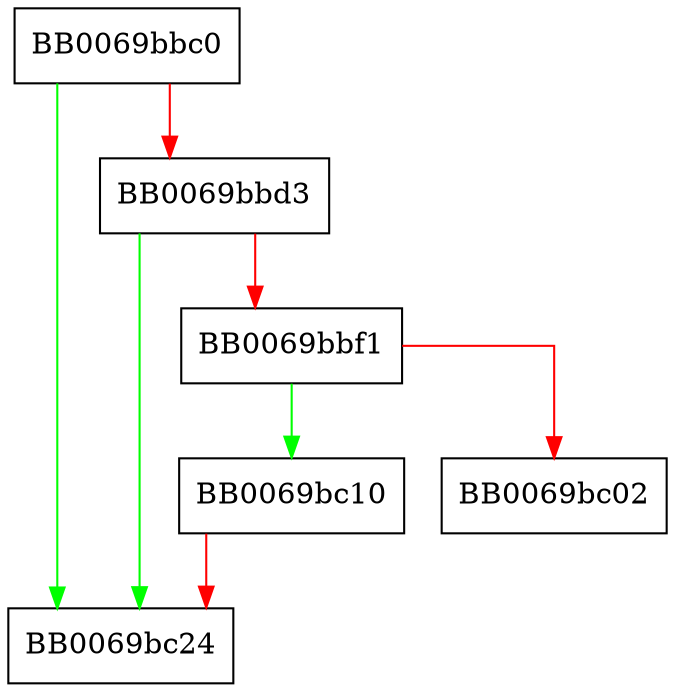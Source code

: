 digraph siv_dupctx {
  node [shape="box"];
  graph [splines=ortho];
  BB0069bbc0 -> BB0069bc24 [color="green"];
  BB0069bbc0 -> BB0069bbd3 [color="red"];
  BB0069bbd3 -> BB0069bc24 [color="green"];
  BB0069bbd3 -> BB0069bbf1 [color="red"];
  BB0069bbf1 -> BB0069bc10 [color="green"];
  BB0069bbf1 -> BB0069bc02 [color="red"];
  BB0069bc10 -> BB0069bc24 [color="red"];
}
